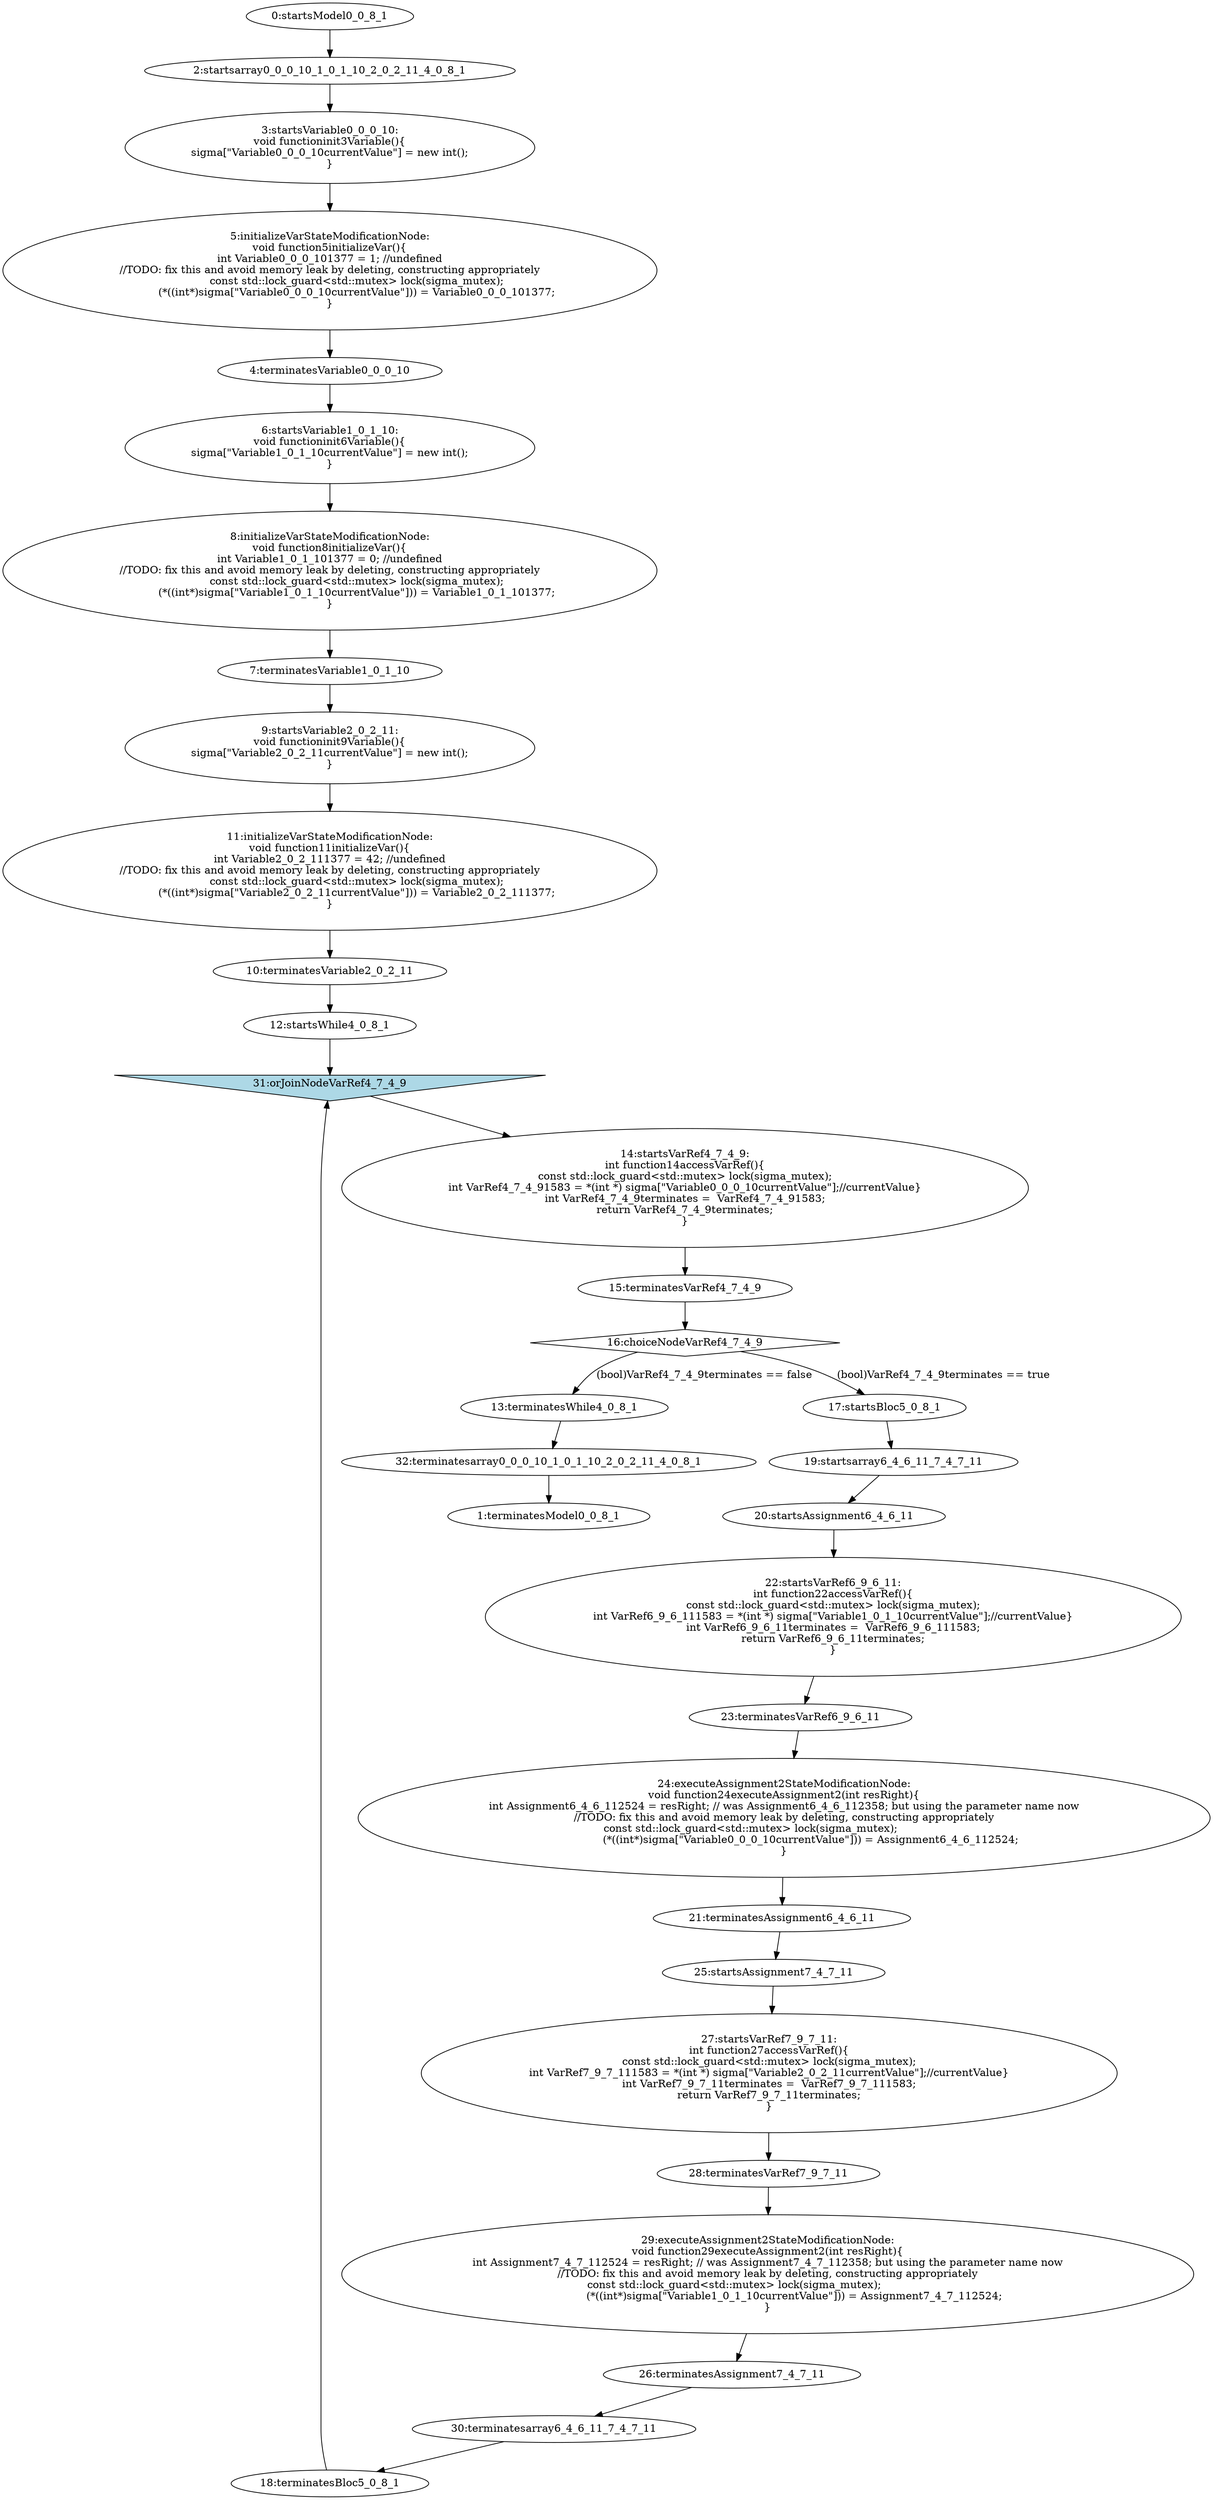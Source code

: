digraph G {
  "0" [label="0:startsModel0_0_8_1" shape="ellipse" ];
  "1" [label="1:terminatesModel0_0_8_1" shape="ellipse" ];
  "2" [label="2:startsarray0_0_0_10_1_0_1_10_2_0_2_11_4_0_8_1" shape="ellipse" ];
  "3" [label="3:startsVariable0_0_0_10:
void functioninit3Variable(){
sigma[\"Variable0_0_0_10currentValue\"] = new int();
}" shape="ellipse" ];
  "4" [label="4:terminatesVariable0_0_0_10" shape="ellipse" ];
  "5" [label="5:initializeVarStateModificationNode:
void function5initializeVar(){
int Variable0_0_0_101377 = 1; //undefined
//TODO: fix this and avoid memory leak by deleting, constructing appropriately
                const std::lock_guard<std::mutex> lock(sigma_mutex);
                (*((int*)sigma[\"Variable0_0_0_10currentValue\"])) = Variable0_0_0_101377;
}" shape="ellipse" ];
  "6" [label="6:startsVariable1_0_1_10:
void functioninit6Variable(){
sigma[\"Variable1_0_1_10currentValue\"] = new int();
}" shape="ellipse" ];
  "7" [label="7:terminatesVariable1_0_1_10" shape="ellipse" ];
  "8" [label="8:initializeVarStateModificationNode:
void function8initializeVar(){
int Variable1_0_1_101377 = 0; //undefined
//TODO: fix this and avoid memory leak by deleting, constructing appropriately
                const std::lock_guard<std::mutex> lock(sigma_mutex);
                (*((int*)sigma[\"Variable1_0_1_10currentValue\"])) = Variable1_0_1_101377;
}" shape="ellipse" ];
  "9" [label="9:startsVariable2_0_2_11:
void functioninit9Variable(){
sigma[\"Variable2_0_2_11currentValue\"] = new int();
}" shape="ellipse" ];
  "10" [label="10:terminatesVariable2_0_2_11" shape="ellipse" ];
  "11" [label="11:initializeVarStateModificationNode:
void function11initializeVar(){
int Variable2_0_2_111377 = 42; //undefined
//TODO: fix this and avoid memory leak by deleting, constructing appropriately
                const std::lock_guard<std::mutex> lock(sigma_mutex);
                (*((int*)sigma[\"Variable2_0_2_11currentValue\"])) = Variable2_0_2_111377;
}" shape="ellipse" ];
  "12" [label="12:startsWhile4_0_8_1" shape="ellipse" ];
  "13" [label="13:terminatesWhile4_0_8_1" shape="ellipse" ];
  "14" [label="14:startsVarRef4_7_4_9:
int function14accessVarRef(){
const std::lock_guard<std::mutex> lock(sigma_mutex);
int VarRef4_7_4_91583 = *(int *) sigma[\"Variable0_0_0_10currentValue\"];//currentValue}
int VarRef4_7_4_9terminates =  VarRef4_7_4_91583;
return VarRef4_7_4_9terminates;
}" shape="ellipse" ];
  "15" [label="15:terminatesVarRef4_7_4_9" shape="ellipse" ];
  "16" [label="16:choiceNodeVarRef4_7_4_9" shape="diamond" ];
  "17" [label="17:startsBloc5_0_8_1" shape="ellipse" ];
  "18" [label="18:terminatesBloc5_0_8_1" shape="ellipse" ];
  "19" [label="19:startsarray6_4_6_11_7_4_7_11" shape="ellipse" ];
  "20" [label="20:startsAssignment6_4_6_11" shape="ellipse" ];
  "21" [label="21:terminatesAssignment6_4_6_11" shape="ellipse" ];
  "22" [label="22:startsVarRef6_9_6_11:
int function22accessVarRef(){
const std::lock_guard<std::mutex> lock(sigma_mutex);
int VarRef6_9_6_111583 = *(int *) sigma[\"Variable1_0_1_10currentValue\"];//currentValue}
int VarRef6_9_6_11terminates =  VarRef6_9_6_111583;
return VarRef6_9_6_11terminates;
}" shape="ellipse" ];
  "23" [label="23:terminatesVarRef6_9_6_11" shape="ellipse" ];
  "24" [label="24:executeAssignment2StateModificationNode:
void function24executeAssignment2(int resRight){
int Assignment6_4_6_112524 = resRight; // was Assignment6_4_6_112358; but using the parameter name now
//TODO: fix this and avoid memory leak by deleting, constructing appropriately
                const std::lock_guard<std::mutex> lock(sigma_mutex);                                    
                (*((int*)sigma[\"Variable0_0_0_10currentValue\"])) = Assignment6_4_6_112524;
}" shape="ellipse" ];
  "25" [label="25:startsAssignment7_4_7_11" shape="ellipse" ];
  "26" [label="26:terminatesAssignment7_4_7_11" shape="ellipse" ];
  "27" [label="27:startsVarRef7_9_7_11:
int function27accessVarRef(){
const std::lock_guard<std::mutex> lock(sigma_mutex);
int VarRef7_9_7_111583 = *(int *) sigma[\"Variable2_0_2_11currentValue\"];//currentValue}
int VarRef7_9_7_11terminates =  VarRef7_9_7_111583;
return VarRef7_9_7_11terminates;
}" shape="ellipse" ];
  "28" [label="28:terminatesVarRef7_9_7_11" shape="ellipse" ];
  "29" [label="29:executeAssignment2StateModificationNode:
void function29executeAssignment2(int resRight){
int Assignment7_4_7_112524 = resRight; // was Assignment7_4_7_112358; but using the parameter name now
//TODO: fix this and avoid memory leak by deleting, constructing appropriately
                const std::lock_guard<std::mutex> lock(sigma_mutex);                                    
                (*((int*)sigma[\"Variable1_0_1_10currentValue\"])) = Assignment7_4_7_112524;
}" shape="ellipse" ];
  "30" [label="30:terminatesarray6_4_6_11_7_4_7_11" shape="ellipse" ];
  "31" [label="31:orJoinNodeVarRef4_7_4_9" shape="invtriangle" style="filled" fillcolor="lightblue"];
  "32" [label="32:terminatesarray0_0_0_10_1_0_1_10_2_0_2_11_4_0_8_1" shape="ellipse" ];
  "0" -> "2" [label=""];
  "3" -> "5" [label=""];
  "5" -> "4" [label=""];
  "2" -> "3" [label=""];
  "6" -> "8" [label=""];
  "8" -> "7" [label=""];
  "4" -> "6" [label=""];
  "9" -> "11" [label=""];
  "11" -> "10" [label=""];
  "7" -> "9" [label=""];
  "14" -> "15" [label=""];
  "12" -> "31" [label=""];
  "15" -> "16" [label=""];
  "17" -> "19" [label=""];
  "22" -> "23" [label=""];
  "20" -> "22" [label=""];
  "23" -> "24" [label=""];
  "24" -> "21" [label=""];
  "19" -> "20" [label=""];
  "27" -> "28" [label=""];
  "25" -> "27" [label=""];
  "28" -> "29" [label=""];
  "29" -> "26" [label=""];
  "21" -> "25" [label=""];
  "26" -> "30" [label=""];
  "30" -> "18" [label=""];
  "16" -> "17" [label="(bool)VarRef4_7_4_9terminates == true"];
  "18" -> "31" [label=""];
  "31" -> "14" [label=""];
  "16" -> "13" [label="(bool)VarRef4_7_4_9terminates == false"];
  "10" -> "12" [label=""];
  "13" -> "32" [label=""];
  "32" -> "1" [label=""];
}